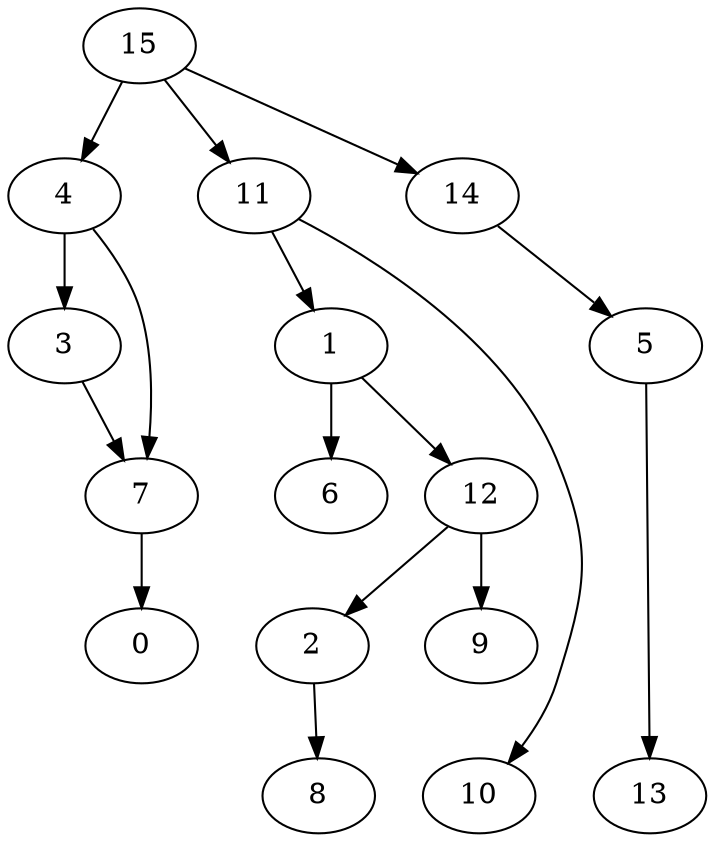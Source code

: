 digraph G {
    1;
    6;
    12;
    2;
    9;
    8;
    3;
    7;
    0;
    4;
    5;
    13;
    11;
    10;
    14;
    15;
    1 -> 6 [weight=1];
    1 -> 12 [weight=0];
    12 -> 2 [weight=0];
    12 -> 9 [weight=1];
    2 -> 8 [weight=0];
    3 -> 7 [weight=0];
    7 -> 0 [weight=1];
    4 -> 3 [weight=1];
    4 -> 7 [weight=0];
    5 -> 13 [weight=0];
    11 -> 1 [weight=0];
    11 -> 10 [weight=0];
    14 -> 5 [weight=0];
    15 -> 4 [weight=0];
    15 -> 11 [weight=0];
    15 -> 14 [weight=0];
}
